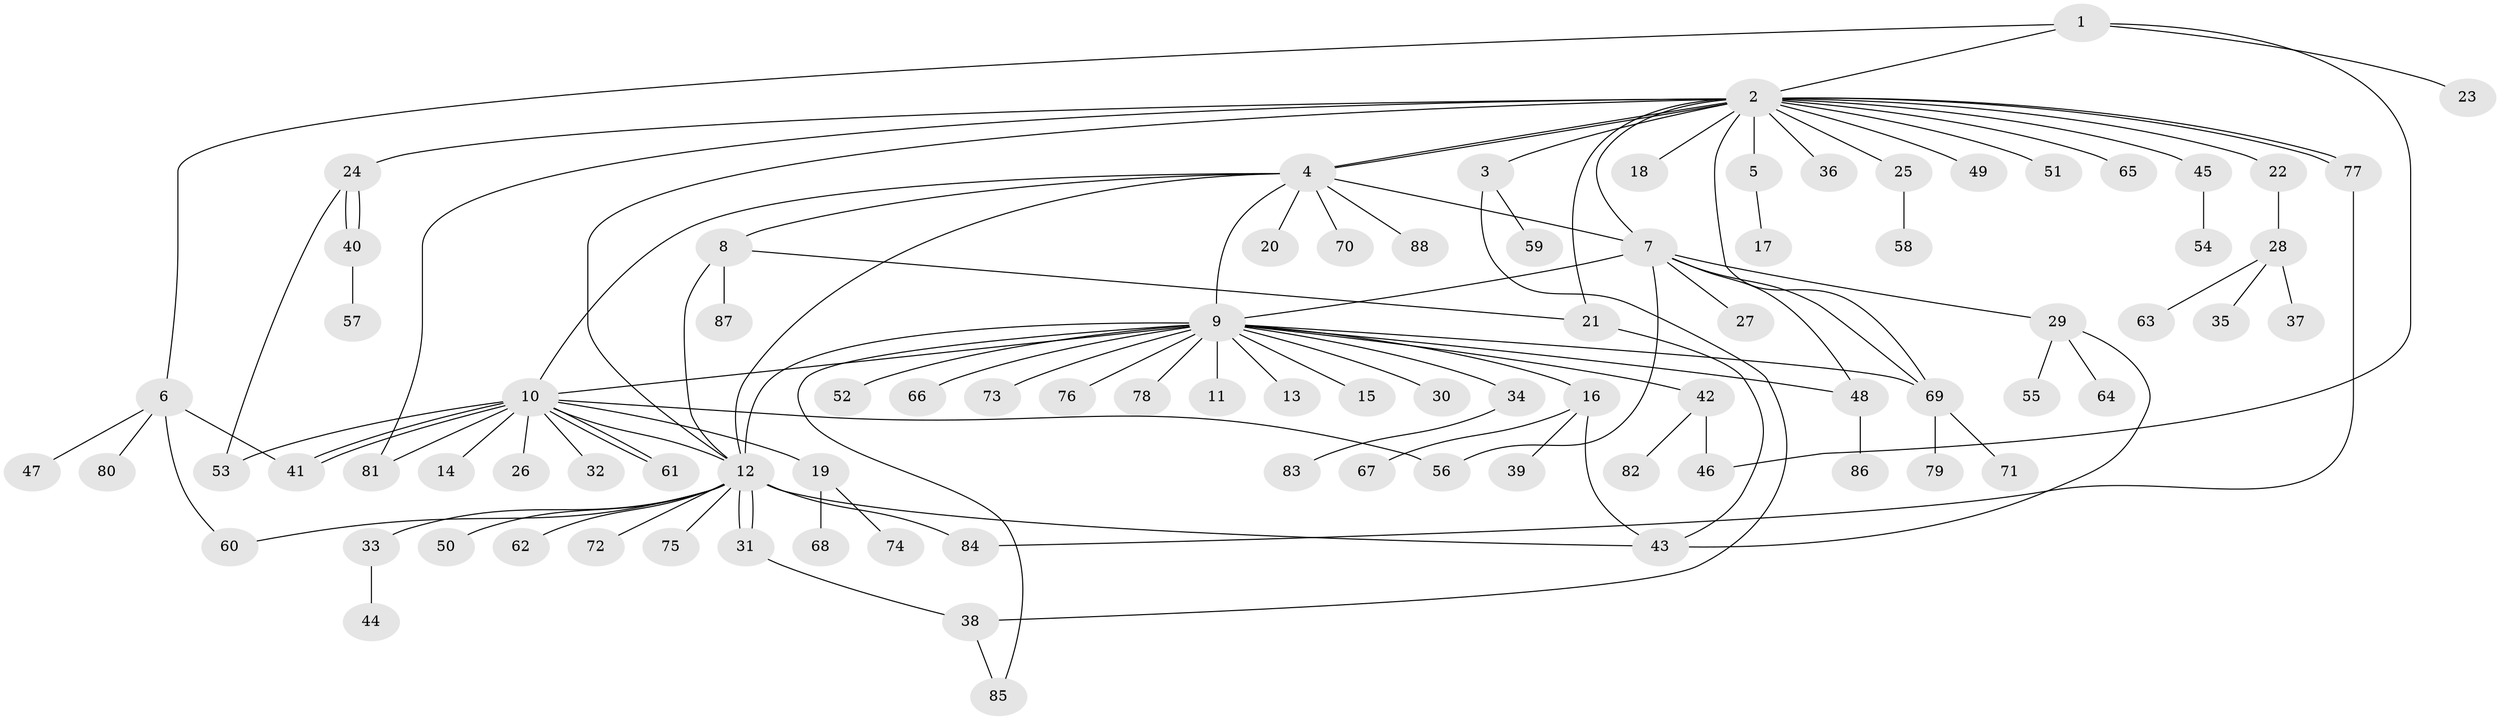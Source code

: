 // Generated by graph-tools (version 1.1) at 2025/49/03/09/25 03:49:49]
// undirected, 88 vertices, 116 edges
graph export_dot {
graph [start="1"]
  node [color=gray90,style=filled];
  1;
  2;
  3;
  4;
  5;
  6;
  7;
  8;
  9;
  10;
  11;
  12;
  13;
  14;
  15;
  16;
  17;
  18;
  19;
  20;
  21;
  22;
  23;
  24;
  25;
  26;
  27;
  28;
  29;
  30;
  31;
  32;
  33;
  34;
  35;
  36;
  37;
  38;
  39;
  40;
  41;
  42;
  43;
  44;
  45;
  46;
  47;
  48;
  49;
  50;
  51;
  52;
  53;
  54;
  55;
  56;
  57;
  58;
  59;
  60;
  61;
  62;
  63;
  64;
  65;
  66;
  67;
  68;
  69;
  70;
  71;
  72;
  73;
  74;
  75;
  76;
  77;
  78;
  79;
  80;
  81;
  82;
  83;
  84;
  85;
  86;
  87;
  88;
  1 -- 2;
  1 -- 6;
  1 -- 23;
  1 -- 46;
  2 -- 3;
  2 -- 4;
  2 -- 4;
  2 -- 5;
  2 -- 7;
  2 -- 12;
  2 -- 18;
  2 -- 21;
  2 -- 22;
  2 -- 24;
  2 -- 25;
  2 -- 36;
  2 -- 45;
  2 -- 49;
  2 -- 51;
  2 -- 65;
  2 -- 69;
  2 -- 77;
  2 -- 77;
  2 -- 81;
  3 -- 38;
  3 -- 59;
  4 -- 7;
  4 -- 8;
  4 -- 9;
  4 -- 10;
  4 -- 12;
  4 -- 20;
  4 -- 70;
  4 -- 88;
  5 -- 17;
  6 -- 41;
  6 -- 47;
  6 -- 60;
  6 -- 80;
  7 -- 9;
  7 -- 27;
  7 -- 29;
  7 -- 48;
  7 -- 56;
  7 -- 69;
  8 -- 12;
  8 -- 21;
  8 -- 87;
  9 -- 10;
  9 -- 11;
  9 -- 12;
  9 -- 13;
  9 -- 15;
  9 -- 16;
  9 -- 30;
  9 -- 34;
  9 -- 42;
  9 -- 48;
  9 -- 52;
  9 -- 66;
  9 -- 69;
  9 -- 73;
  9 -- 76;
  9 -- 78;
  9 -- 85;
  10 -- 12;
  10 -- 14;
  10 -- 19;
  10 -- 26;
  10 -- 32;
  10 -- 41;
  10 -- 41;
  10 -- 53;
  10 -- 56;
  10 -- 61;
  10 -- 61;
  10 -- 81;
  12 -- 31;
  12 -- 31;
  12 -- 33;
  12 -- 43;
  12 -- 50;
  12 -- 60;
  12 -- 62;
  12 -- 72;
  12 -- 75;
  12 -- 84;
  16 -- 39;
  16 -- 43;
  16 -- 67;
  19 -- 68;
  19 -- 74;
  21 -- 43;
  22 -- 28;
  24 -- 40;
  24 -- 40;
  24 -- 53;
  25 -- 58;
  28 -- 35;
  28 -- 37;
  28 -- 63;
  29 -- 43;
  29 -- 55;
  29 -- 64;
  31 -- 38;
  33 -- 44;
  34 -- 83;
  38 -- 85;
  40 -- 57;
  42 -- 46;
  42 -- 82;
  45 -- 54;
  48 -- 86;
  69 -- 71;
  69 -- 79;
  77 -- 84;
}
